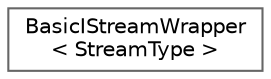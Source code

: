 digraph "Graphical Class Hierarchy"
{
 // LATEX_PDF_SIZE
  bgcolor="transparent";
  edge [fontname=Helvetica,fontsize=10,labelfontname=Helvetica,labelfontsize=10];
  node [fontname=Helvetica,fontsize=10,shape=box,height=0.2,width=0.4];
  rankdir="LR";
  Node0 [id="Node000000",label="BasicIStreamWrapper\l\< StreamType \>",height=0.2,width=0.4,color="grey40", fillcolor="white", style="filled",URL="$class_basic_i_stream_wrapper.html",tooltip="Wrapper of std::basic_istream into RapidJSON's Stream concept."];
}

